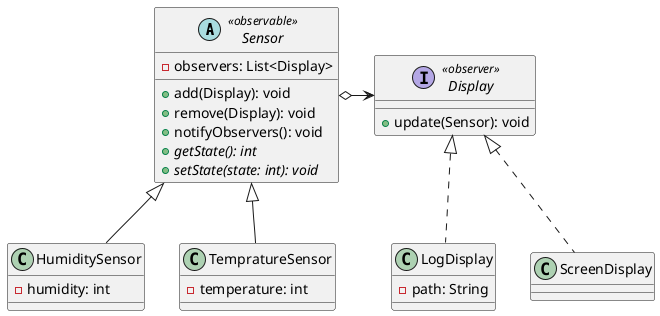 @startuml

abstract class Sensor <<observable>> {
    - observers: List<Display>
    + add(Display): void
    + remove(Display): void
    + notifyObservers(): void
    + {abstract}getState(): int
    + {abstract}setState(state: int): void
}

class HumiditySensor extends Sensor {
    - humidity: int
}

class TempratureSensor extends Sensor {
    - temperature: int
}

interface Display <<observer>> {
    + update(Sensor): void
}

class LogDisplay implements Display {
    - path: String
}

class ScreenDisplay implements Display {
}

Sensor o-> Display

@enduml
